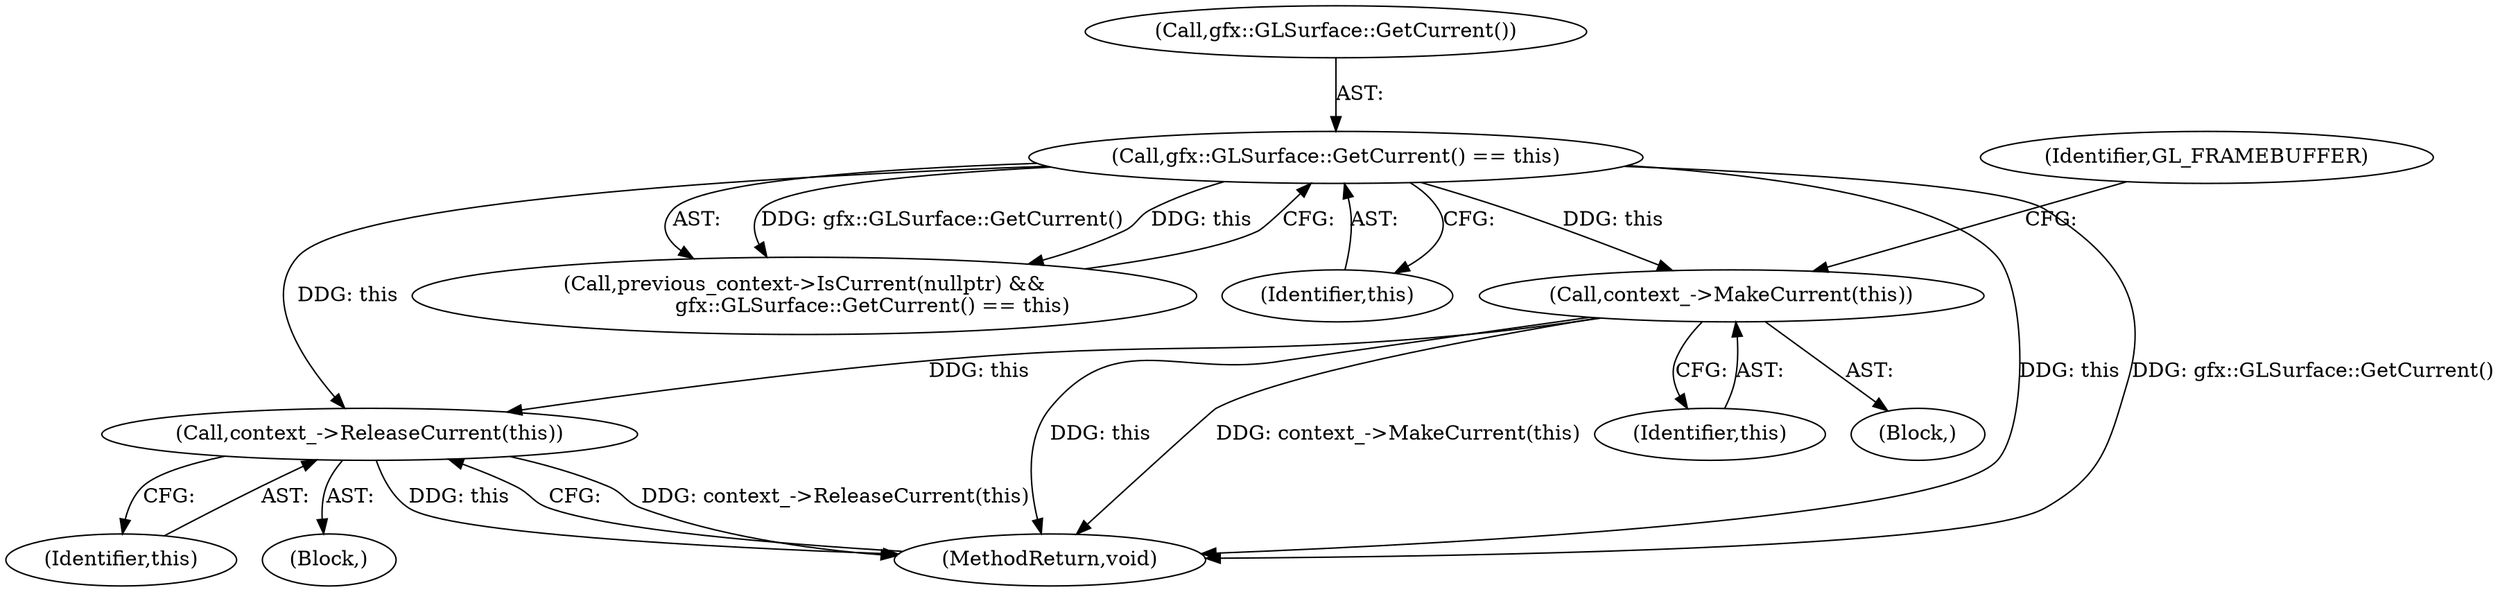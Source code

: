 digraph "1_Chrome_2f663de43634c1197a7a2ed8afc12cb6dc565bd0@del" {
"1000173" [label="(Call,context_->ReleaseCurrent(this))"];
"1000126" [label="(Call,gfx::GLSurface::GetCurrent() == this)"];
"1000136" [label="(Call,context_->MakeCurrent(this))"];
"1000137" [label="(Identifier,this)"];
"1000174" [label="(Identifier,this)"];
"1000172" [label="(Block,)"];
"1000136" [label="(Call,context_->MakeCurrent(this))"];
"1000127" [label="(Call,gfx::GLSurface::GetCurrent())"];
"1000126" [label="(Call,gfx::GLSurface::GetCurrent() == this)"];
"1000132" [label="(Block,)"];
"1000123" [label="(Call,previous_context->IsCurrent(nullptr) &&\n                     gfx::GLSurface::GetCurrent() == this)"];
"1000173" [label="(Call,context_->ReleaseCurrent(this))"];
"1000128" [label="(Identifier,this)"];
"1000139" [label="(Identifier,GL_FRAMEBUFFER)"];
"1000175" [label="(MethodReturn,void)"];
"1000173" -> "1000172"  [label="AST: "];
"1000173" -> "1000174"  [label="CFG: "];
"1000174" -> "1000173"  [label="AST: "];
"1000175" -> "1000173"  [label="CFG: "];
"1000173" -> "1000175"  [label="DDG: context_->ReleaseCurrent(this)"];
"1000173" -> "1000175"  [label="DDG: this"];
"1000126" -> "1000173"  [label="DDG: this"];
"1000136" -> "1000173"  [label="DDG: this"];
"1000126" -> "1000123"  [label="AST: "];
"1000126" -> "1000128"  [label="CFG: "];
"1000127" -> "1000126"  [label="AST: "];
"1000128" -> "1000126"  [label="AST: "];
"1000123" -> "1000126"  [label="CFG: "];
"1000126" -> "1000175"  [label="DDG: gfx::GLSurface::GetCurrent()"];
"1000126" -> "1000175"  [label="DDG: this"];
"1000126" -> "1000123"  [label="DDG: gfx::GLSurface::GetCurrent()"];
"1000126" -> "1000123"  [label="DDG: this"];
"1000126" -> "1000136"  [label="DDG: this"];
"1000136" -> "1000132"  [label="AST: "];
"1000136" -> "1000137"  [label="CFG: "];
"1000137" -> "1000136"  [label="AST: "];
"1000139" -> "1000136"  [label="CFG: "];
"1000136" -> "1000175"  [label="DDG: context_->MakeCurrent(this)"];
"1000136" -> "1000175"  [label="DDG: this"];
}
